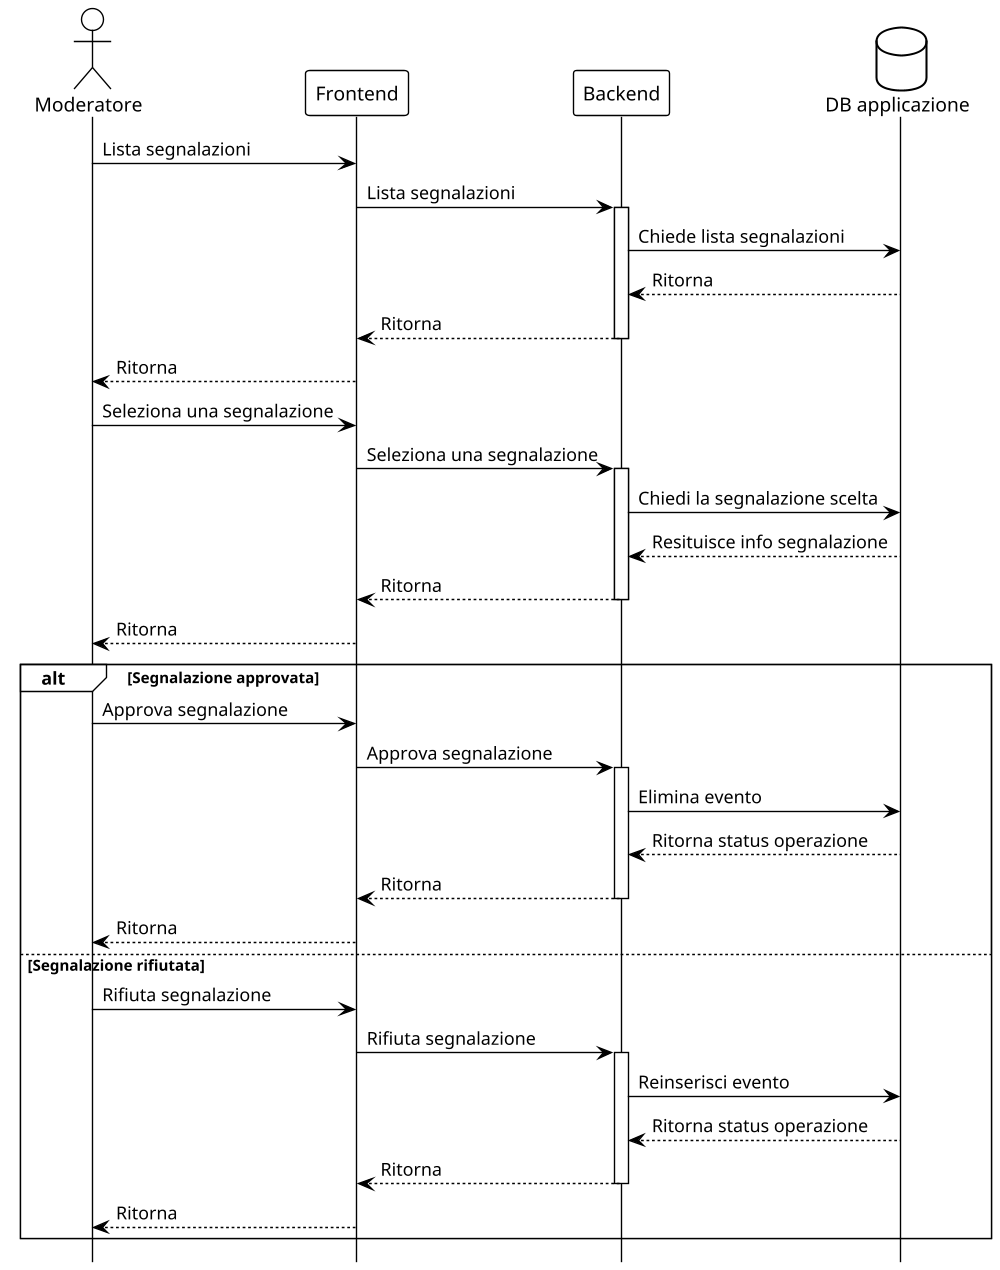 @startuml
!theme plain
scale 1000 width
hide footbox

actor Moderatore as M
participant Frontend as F
participant Backend as B
database "DB applicazione" as DB

M -> F : Lista segnalazioni
F -> B : Lista segnalazioni

activate B

B -> DB : Chiede lista segnalazioni
DB --> B : Ritorna
B --> F : Ritorna

deactivate B

F --> M : Ritorna

M -> F : Seleziona una segnalazione
F -> B : Seleziona una segnalazione

activate B

B -> DB : Chiedi la segnalazione scelta
DB --> B : Resituisce info segnalazione
B --> F : Ritorna

deactivate B

F --> M : Ritorna

alt Segnalazione approvata

    M -> F : Approva segnalazione
    F -> B : Approva segnalazione

    activate B

    B -> DB : Elimina evento
    DB --> B : Ritorna status operazione
    B --> F : Ritorna

    deactivate B

    F --> M : Ritorna

else Segnalazione rifiutata

    M -> F : Rifiuta segnalazione
    F -> B : Rifiuta segnalazione

    activate B

    B -> DB : Reinserisci evento
    DB --> B : Ritorna status operazione
    B --> F : Ritorna

    deactivate B

    F --> M : Ritorna

end

@enduml

